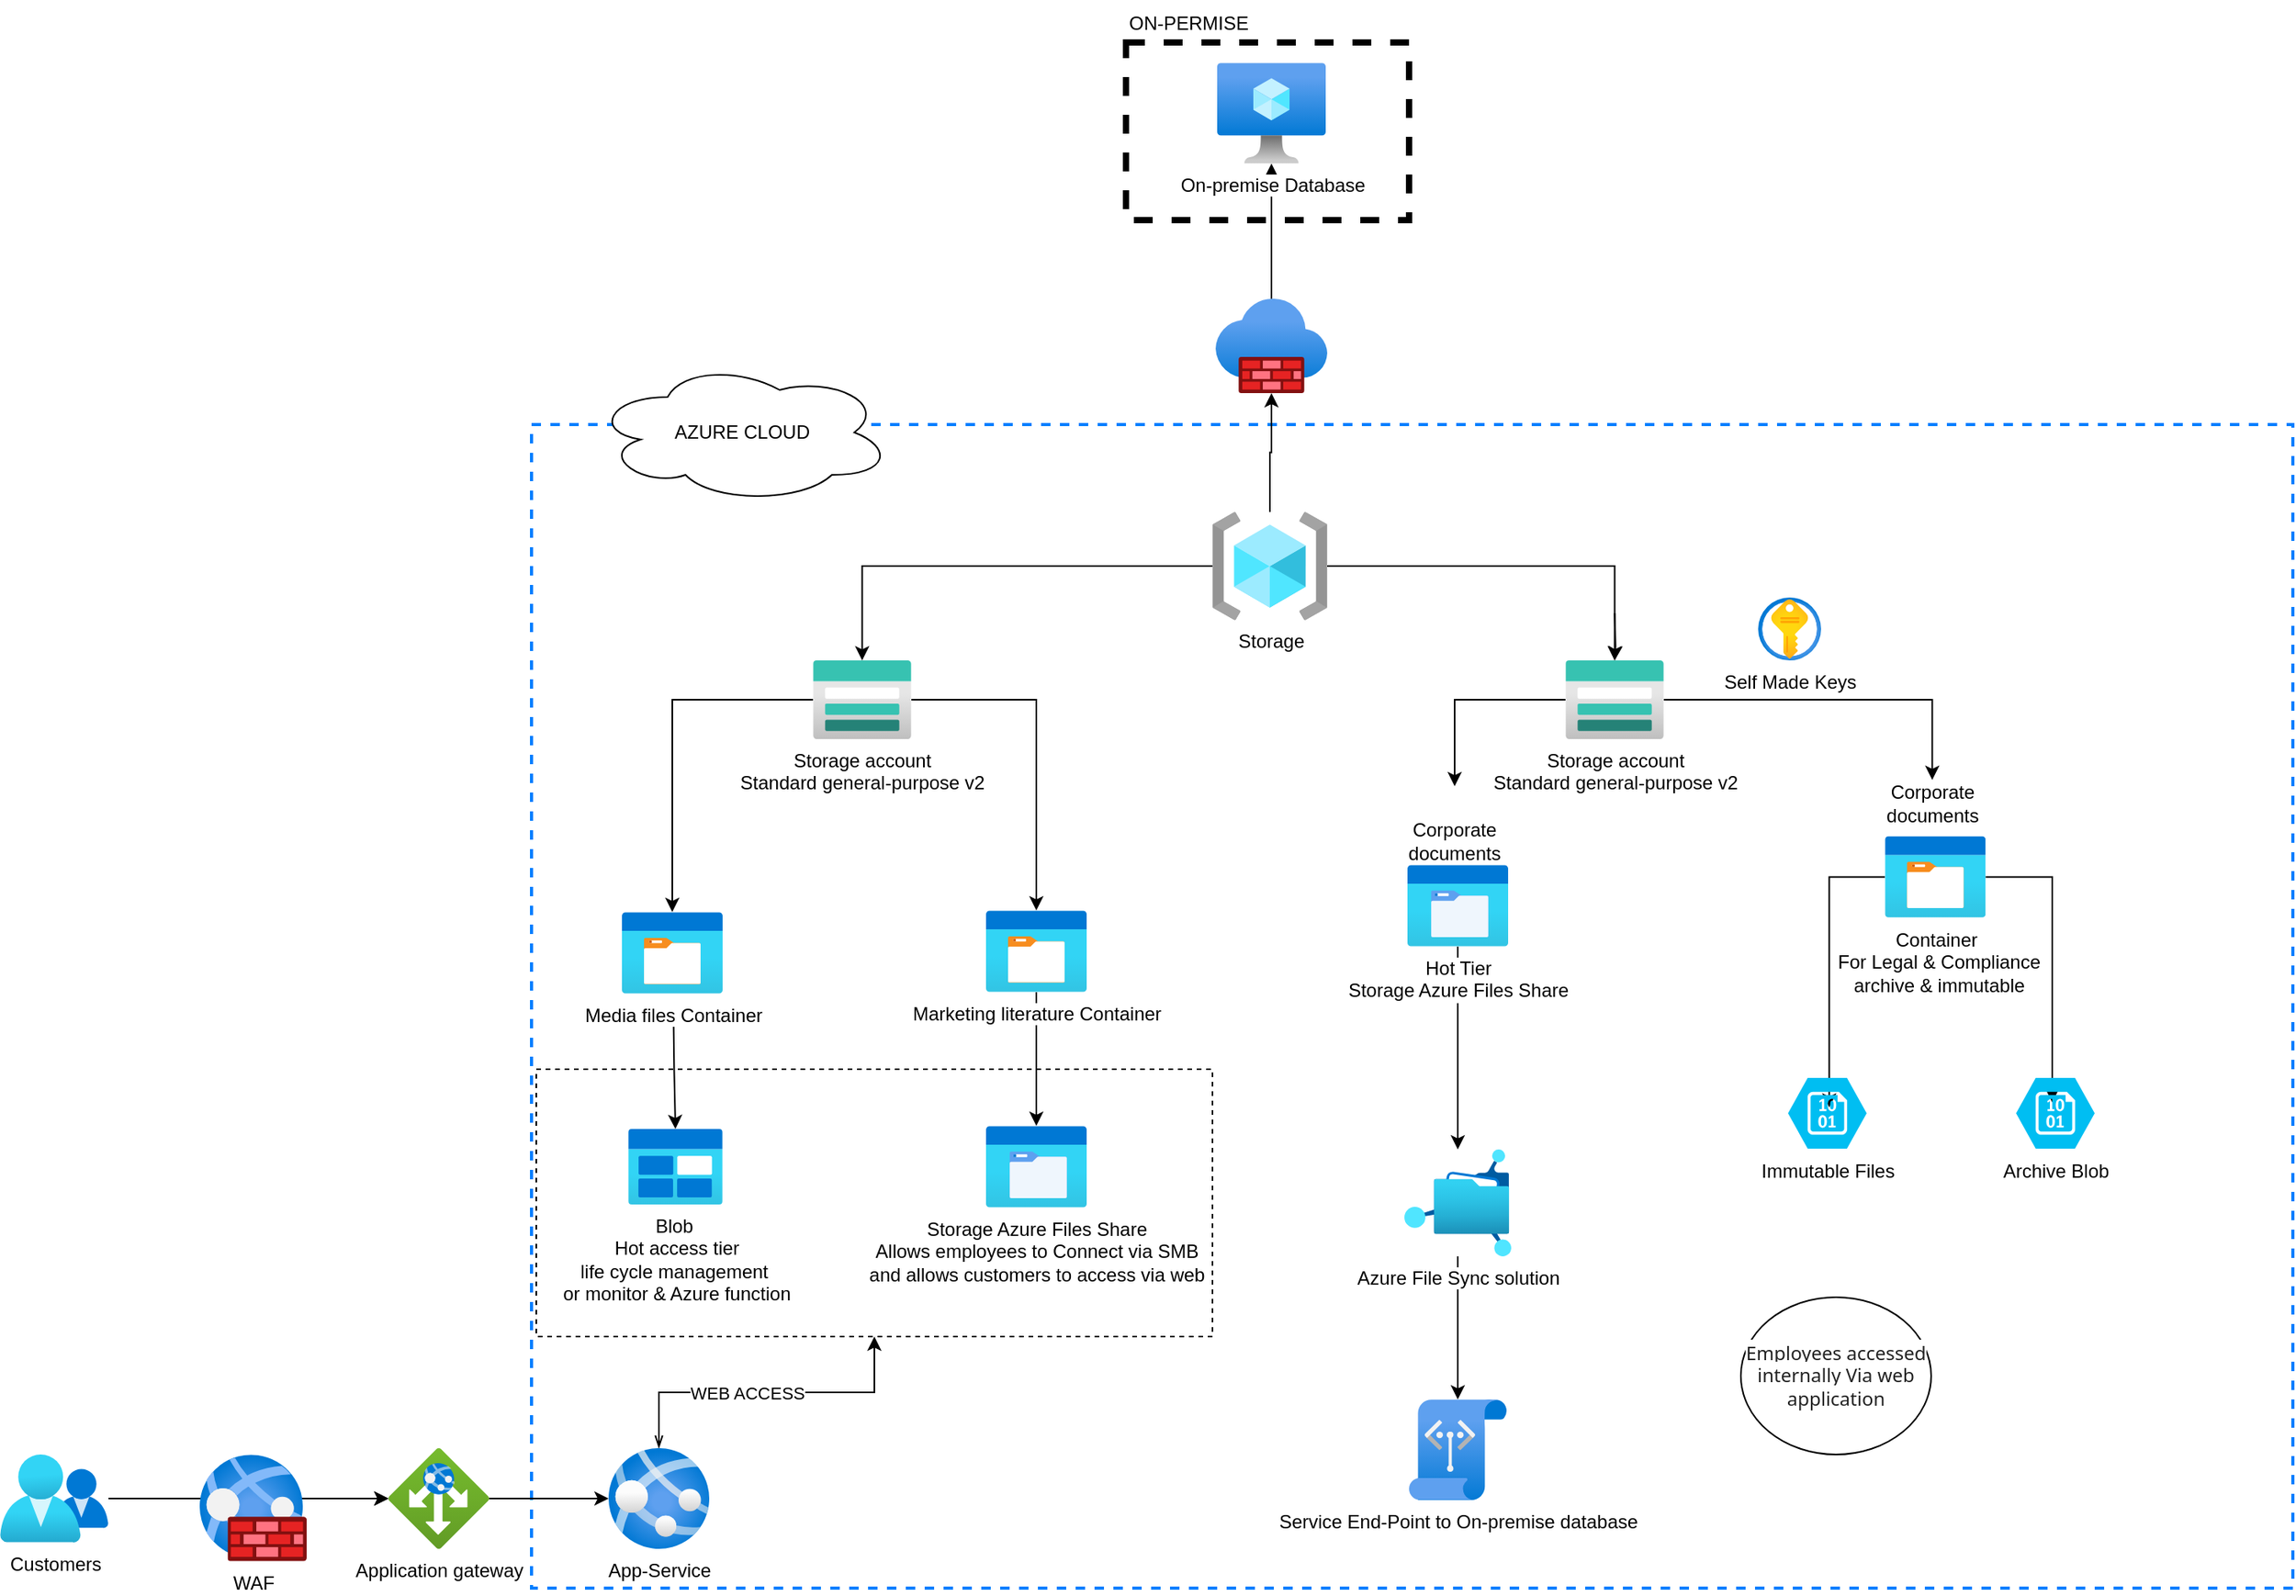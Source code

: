 <mxfile version="21.6.6" type="github">
  <diagram name="Page-1" id="Jbi7j0t8x7Vw2COSsVxz">
    <mxGraphModel dx="2927" dy="2399" grid="1" gridSize="10" guides="1" tooltips="1" connect="1" arrows="1" fold="1" page="1" pageScale="1" pageWidth="827" pageHeight="1169" math="0" shadow="0">
      <root>
        <mxCell id="0" />
        <mxCell id="1" parent="0" />
        <mxCell id="f-hZ5KkokM4YNig4iFGL-148" value="" style="rounded=0;whiteSpace=wrap;html=1;fillColor=none;dashed=1;strokeWidth=2;strokeColor=#007FFF;" vertex="1" parent="1">
          <mxGeometry x="-49" y="-50" width="1120" height="740" as="geometry" />
        </mxCell>
        <mxCell id="f-hZ5KkokM4YNig4iFGL-27" value="" style="whiteSpace=wrap;html=1;fillColor=none;dashed=1;" vertex="1" parent="1">
          <mxGeometry x="-46" y="360" width="430" height="170" as="geometry" />
        </mxCell>
        <mxCell id="f-hZ5KkokM4YNig4iFGL-169" style="edgeStyle=orthogonalEdgeStyle;rounded=0;orthogonalLoop=1;jettySize=auto;html=1;" edge="1" parent="1" source="f-hZ5KkokM4YNig4iFGL-6" target="f-hZ5KkokM4YNig4iFGL-168">
          <mxGeometry relative="1" as="geometry" />
        </mxCell>
        <mxCell id="f-hZ5KkokM4YNig4iFGL-6" value="Azure File Sync solution&lt;br&gt;" style="image;aspect=fixed;html=1;points=[];align=center;fontSize=12;image=img/lib/azure2/storage/Azure_Fileshare.svg;" vertex="1" parent="1">
          <mxGeometry x="506" y="411" width="68" height="68" as="geometry" />
        </mxCell>
        <mxCell id="f-hZ5KkokM4YNig4iFGL-7" style="edgeStyle=orthogonalEdgeStyle;rounded=0;orthogonalLoop=1;jettySize=auto;html=1;" edge="1" parent="1" source="f-hZ5KkokM4YNig4iFGL-8" target="f-hZ5KkokM4YNig4iFGL-29">
          <mxGeometry relative="1" as="geometry" />
        </mxCell>
        <mxCell id="f-hZ5KkokM4YNig4iFGL-48" value="" style="edgeStyle=orthogonalEdgeStyle;rounded=0;orthogonalLoop=1;jettySize=auto;html=1;" edge="1" parent="1" source="f-hZ5KkokM4YNig4iFGL-8" target="f-hZ5KkokM4YNig4iFGL-29">
          <mxGeometry relative="1" as="geometry" />
        </mxCell>
        <mxCell id="f-hZ5KkokM4YNig4iFGL-8" value="Customers" style="image;aspect=fixed;html=1;points=[];align=center;fontSize=12;image=img/lib/azure2/management_governance/My_Customers.svg;" vertex="1" parent="1">
          <mxGeometry x="-387" y="605" width="69" height="56.0" as="geometry" />
        </mxCell>
        <mxCell id="f-hZ5KkokM4YNig4iFGL-141" style="edgeStyle=orthogonalEdgeStyle;rounded=0;orthogonalLoop=1;jettySize=auto;html=1;" edge="1" parent="1" source="f-hZ5KkokM4YNig4iFGL-11" target="f-hZ5KkokM4YNig4iFGL-6">
          <mxGeometry relative="1" as="geometry" />
        </mxCell>
        <mxCell id="f-hZ5KkokM4YNig4iFGL-11" value="Hot Tier&lt;br&gt;Storage Azure Files Share" style="image;aspect=fixed;html=1;points=[];align=center;fontSize=12;image=img/lib/azure2/general/Storage_Azure_Files.svg;" vertex="1" parent="1">
          <mxGeometry x="508" y="230" width="64" height="52" as="geometry" />
        </mxCell>
        <mxCell id="f-hZ5KkokM4YNig4iFGL-87" style="edgeStyle=orthogonalEdgeStyle;rounded=0;orthogonalLoop=1;jettySize=auto;html=1;" edge="1" parent="1" source="f-hZ5KkokM4YNig4iFGL-14" target="f-hZ5KkokM4YNig4iFGL-86">
          <mxGeometry relative="1" as="geometry" />
        </mxCell>
        <mxCell id="f-hZ5KkokM4YNig4iFGL-88" style="edgeStyle=orthogonalEdgeStyle;rounded=0;orthogonalLoop=1;jettySize=auto;html=1;" edge="1" parent="1" source="f-hZ5KkokM4YNig4iFGL-14" target="f-hZ5KkokM4YNig4iFGL-85">
          <mxGeometry relative="1" as="geometry" />
        </mxCell>
        <mxCell id="f-hZ5KkokM4YNig4iFGL-14" value="Storage account&lt;br&gt;Standard general-purpose v2" style="image;aspect=fixed;html=1;points=[];align=center;fontSize=12;image=img/lib/azure2/storage/Storage_Accounts.svg;" vertex="1" parent="1">
          <mxGeometry x="130" y="100" width="62.5" height="50" as="geometry" />
        </mxCell>
        <mxCell id="f-hZ5KkokM4YNig4iFGL-17" value="Blob&amp;nbsp;&lt;br&gt;Hot access tier&lt;br&gt;life cycle management&amp;nbsp;&lt;br&gt;or monitor &amp;amp; Azure function" style="image;aspect=fixed;html=1;points=[];align=center;fontSize=12;image=img/lib/azure2/general/Blob_Block.svg;" vertex="1" parent="1">
          <mxGeometry x="12.5" y="398" width="60" height="48" as="geometry" />
        </mxCell>
        <mxCell id="f-hZ5KkokM4YNig4iFGL-52" style="edgeStyle=orthogonalEdgeStyle;rounded=0;orthogonalLoop=1;jettySize=auto;html=1;" edge="1" parent="1" source="f-hZ5KkokM4YNig4iFGL-24" target="f-hZ5KkokM4YNig4iFGL-14">
          <mxGeometry relative="1" as="geometry" />
        </mxCell>
        <mxCell id="f-hZ5KkokM4YNig4iFGL-138" style="edgeStyle=orthogonalEdgeStyle;rounded=0;orthogonalLoop=1;jettySize=auto;html=1;" edge="1" parent="1" target="f-hZ5KkokM4YNig4iFGL-137">
          <mxGeometry relative="1" as="geometry">
            <mxPoint x="639.765" y="70" as="sourcePoint" />
          </mxGeometry>
        </mxCell>
        <mxCell id="f-hZ5KkokM4YNig4iFGL-164" style="edgeStyle=orthogonalEdgeStyle;rounded=0;orthogonalLoop=1;jettySize=auto;html=1;" edge="1" parent="1" source="f-hZ5KkokM4YNig4iFGL-24" target="f-hZ5KkokM4YNig4iFGL-137">
          <mxGeometry relative="1" as="geometry" />
        </mxCell>
        <mxCell id="f-hZ5KkokM4YNig4iFGL-165" style="edgeStyle=orthogonalEdgeStyle;rounded=0;orthogonalLoop=1;jettySize=auto;html=1;" edge="1" parent="1" source="f-hZ5KkokM4YNig4iFGL-166" target="f-hZ5KkokM4YNig4iFGL-35">
          <mxGeometry relative="1" as="geometry" />
        </mxCell>
        <mxCell id="f-hZ5KkokM4YNig4iFGL-24" value="Storage" style="image;aspect=fixed;html=1;points=[];align=center;fontSize=12;image=img/lib/azure2/general/Resource_Groups.svg;" vertex="1" parent="1">
          <mxGeometry x="384" y="5.64" width="73" height="68.71" as="geometry" />
        </mxCell>
        <mxCell id="f-hZ5KkokM4YNig4iFGL-25" style="edgeStyle=orthogonalEdgeStyle;rounded=0;orthogonalLoop=1;jettySize=auto;html=1;entryX=0.5;entryY=1;entryDx=0;entryDy=0;startArrow=openThin;startFill=0;" edge="1" parent="1" source="f-hZ5KkokM4YNig4iFGL-26" target="f-hZ5KkokM4YNig4iFGL-27">
          <mxGeometry relative="1" as="geometry" />
        </mxCell>
        <mxCell id="f-hZ5KkokM4YNig4iFGL-118" value="WEB ACCESS" style="edgeLabel;html=1;align=center;verticalAlign=middle;resizable=0;points=[];" vertex="1" connectable="0" parent="f-hZ5KkokM4YNig4iFGL-25">
          <mxGeometry x="-0.12" relative="1" as="geometry">
            <mxPoint as="offset" />
          </mxGeometry>
        </mxCell>
        <mxCell id="f-hZ5KkokM4YNig4iFGL-26" value="App-Service" style="image;aspect=fixed;html=1;points=[];align=center;fontSize=12;image=img/lib/azure2/app_services/App_Services.svg;" vertex="1" parent="1">
          <mxGeometry y="601" width="64" height="64" as="geometry" />
        </mxCell>
        <mxCell id="f-hZ5KkokM4YNig4iFGL-28" style="edgeStyle=orthogonalEdgeStyle;rounded=0;orthogonalLoop=1;jettySize=auto;html=1;" edge="1" parent="1" source="f-hZ5KkokM4YNig4iFGL-29" target="f-hZ5KkokM4YNig4iFGL-26">
          <mxGeometry relative="1" as="geometry" />
        </mxCell>
        <mxCell id="f-hZ5KkokM4YNig4iFGL-29" value="Application gateway" style="image;aspect=fixed;html=1;points=[];align=center;fontSize=12;image=img/lib/azure2/networking/Application_Gateways.svg;" vertex="1" parent="1">
          <mxGeometry x="-140" y="601" width="64" height="64" as="geometry" />
        </mxCell>
        <mxCell id="f-hZ5KkokM4YNig4iFGL-32" value="" style="whiteSpace=wrap;html=1;fillColor=none;dashed=1;strokeWidth=4;" vertex="1" parent="1">
          <mxGeometry x="329" y="-293" width="180" height="113" as="geometry" />
        </mxCell>
        <mxCell id="f-hZ5KkokM4YNig4iFGL-34" value="ON-PERMISE" style="text;strokeColor=none;align=center;fillColor=none;html=1;verticalAlign=middle;whiteSpace=wrap;rounded=0;" vertex="1" parent="1">
          <mxGeometry x="319" y="-320" width="100" height="30" as="geometry" />
        </mxCell>
        <mxCell id="f-hZ5KkokM4YNig4iFGL-35" value="On-premise Database" style="image;aspect=fixed;html=1;points=[];align=center;fontSize=12;image=img/lib/azure2/compute/Virtual_Machine.svg;" vertex="1" parent="1">
          <mxGeometry x="387" y="-280" width="69" height="64" as="geometry" />
        </mxCell>
        <mxCell id="f-hZ5KkokM4YNig4iFGL-81" value="" style="edgeStyle=orthogonalEdgeStyle;rounded=0;orthogonalLoop=1;jettySize=auto;html=1;" edge="1" parent="1" target="f-hZ5KkokM4YNig4iFGL-17">
          <mxGeometry relative="1" as="geometry">
            <mxPoint x="41.222" y="322" as="sourcePoint" />
          </mxGeometry>
        </mxCell>
        <mxCell id="f-hZ5KkokM4YNig4iFGL-85" value="Media files Container" style="image;aspect=fixed;html=1;points=[];align=center;fontSize=12;image=img/lib/azure2/general/Storage_Container.svg;" vertex="1" parent="1">
          <mxGeometry x="8.5" y="260" width="64" height="52" as="geometry" />
        </mxCell>
        <mxCell id="f-hZ5KkokM4YNig4iFGL-95" style="edgeStyle=orthogonalEdgeStyle;rounded=0;orthogonalLoop=1;jettySize=auto;html=1;" edge="1" parent="1" source="f-hZ5KkokM4YNig4iFGL-86" target="f-hZ5KkokM4YNig4iFGL-94">
          <mxGeometry relative="1" as="geometry" />
        </mxCell>
        <mxCell id="f-hZ5KkokM4YNig4iFGL-86" value="Marketing literature&amp;nbsp;Container" style="image;aspect=fixed;html=1;points=[];align=center;fontSize=12;image=img/lib/azure2/general/Storage_Container.svg;" vertex="1" parent="1">
          <mxGeometry x="240" y="259" width="64" height="52" as="geometry" />
        </mxCell>
        <mxCell id="f-hZ5KkokM4YNig4iFGL-94" value="Storage Azure Files Share&lt;br&gt;Allows employees to Connect via SMB&lt;br&gt;and allows customers to access via web" style="image;aspect=fixed;html=1;points=[];align=center;fontSize=12;image=img/lib/azure2/general/Storage_Azure_Files.svg;" vertex="1" parent="1">
          <mxGeometry x="240" y="396" width="64" height="52" as="geometry" />
        </mxCell>
        <mxCell id="f-hZ5KkokM4YNig4iFGL-102" value="Corporate documents" style="text;strokeColor=none;align=center;fillColor=none;html=1;verticalAlign=middle;whiteSpace=wrap;rounded=0;" vertex="1" parent="1">
          <mxGeometry x="811.65" y="176" width="60" height="30" as="geometry" />
        </mxCell>
        <mxCell id="f-hZ5KkokM4YNig4iFGL-123" style="edgeStyle=orthogonalEdgeStyle;rounded=0;orthogonalLoop=1;jettySize=auto;html=1;entryX=0.46;entryY=0.348;entryDx=0;entryDy=0;entryPerimeter=0;" edge="1" parent="1" source="f-hZ5KkokM4YNig4iFGL-104" target="f-hZ5KkokM4YNig4iFGL-121">
          <mxGeometry relative="1" as="geometry" />
        </mxCell>
        <mxCell id="f-hZ5KkokM4YNig4iFGL-145" style="edgeStyle=orthogonalEdgeStyle;rounded=0;orthogonalLoop=1;jettySize=auto;html=1;entryX=0.524;entryY=0.418;entryDx=0;entryDy=0;entryPerimeter=0;" edge="1" parent="1" source="f-hZ5KkokM4YNig4iFGL-104" target="f-hZ5KkokM4YNig4iFGL-127">
          <mxGeometry relative="1" as="geometry" />
        </mxCell>
        <mxCell id="f-hZ5KkokM4YNig4iFGL-104" value="Container&lt;br&gt;&amp;nbsp;For Legal &amp;amp; Compliance&lt;br&gt;&amp;nbsp;archive &amp;amp; immutable " style="image;aspect=fixed;html=1;points=[];align=center;fontSize=12;image=img/lib/azure2/general/Storage_Container.svg;" vertex="1" parent="1">
          <mxGeometry x="811.65" y="211.65" width="64" height="52" as="geometry" />
        </mxCell>
        <mxCell id="f-hZ5KkokM4YNig4iFGL-119" value="&lt;span style=&quot;color: rgb(34, 34, 34); font-family: segoe-ui_normal, &amp;quot;Segoe UI&amp;quot;, Segoe, &amp;quot;Segoe WP&amp;quot;, &amp;quot;Helvetica Neue&amp;quot;, Helvetica, sans-serif; font-style: normal; font-variant-ligatures: normal; font-variant-caps: normal; font-weight: 400; letter-spacing: normal; orphans: 2; text-align: left; text-indent: 0px; text-transform: none; widows: 2; word-spacing: 0px; -webkit-text-stroke-width: 0px; background-color: rgb(255, 255, 255); text-decoration-thickness: initial; text-decoration-style: initial; text-decoration-color: initial; float: none; display: inline !important;&quot;&gt;&lt;font style=&quot;font-size: 12px;&quot;&gt;Employees accessed internally Via web application&lt;/font&gt;&lt;/span&gt;" style="ellipse;whiteSpace=wrap;html=1;" vertex="1" parent="1">
          <mxGeometry x="720" y="505" width="121" height="100" as="geometry" />
        </mxCell>
        <mxCell id="f-hZ5KkokM4YNig4iFGL-121" value="Archive Blob&lt;br&gt;" style="verticalLabelPosition=bottom;html=1;verticalAlign=top;align=center;strokeColor=none;fillColor=#00BEF2;shape=mxgraph.azure.storage_blob;" vertex="1" parent="1">
          <mxGeometry x="895" y="365.5" width="50" height="45" as="geometry" />
        </mxCell>
        <mxCell id="f-hZ5KkokM4YNig4iFGL-127" value="Immutable Files" style="verticalLabelPosition=bottom;html=1;verticalAlign=top;align=center;strokeColor=none;fillColor=#00BEF2;shape=mxgraph.azure.storage_blob;" vertex="1" parent="1">
          <mxGeometry x="750" y="365.5" width="50" height="45" as="geometry" />
        </mxCell>
        <mxCell id="f-hZ5KkokM4YNig4iFGL-133" value="Corporate documents" style="text;strokeColor=none;align=center;fillColor=none;html=1;verticalAlign=middle;whiteSpace=wrap;rounded=0;" vertex="1" parent="1">
          <mxGeometry x="508" y="180" width="60" height="70" as="geometry" />
        </mxCell>
        <mxCell id="f-hZ5KkokM4YNig4iFGL-139" style="edgeStyle=orthogonalEdgeStyle;rounded=0;orthogonalLoop=1;jettySize=auto;html=1;" edge="1" parent="1" source="f-hZ5KkokM4YNig4iFGL-137" target="f-hZ5KkokM4YNig4iFGL-133">
          <mxGeometry relative="1" as="geometry" />
        </mxCell>
        <mxCell id="f-hZ5KkokM4YNig4iFGL-140" style="edgeStyle=orthogonalEdgeStyle;rounded=0;orthogonalLoop=1;jettySize=auto;html=1;" edge="1" parent="1" source="f-hZ5KkokM4YNig4iFGL-137" target="f-hZ5KkokM4YNig4iFGL-102">
          <mxGeometry relative="1" as="geometry" />
        </mxCell>
        <mxCell id="f-hZ5KkokM4YNig4iFGL-137" value="Storage account&lt;br&gt;Standard general-purpose v2" style="image;aspect=fixed;html=1;points=[];align=center;fontSize=12;image=img/lib/azure2/storage/Storage_Accounts.svg;" vertex="1" parent="1">
          <mxGeometry x="608.5" y="100" width="62.5" height="50" as="geometry" />
        </mxCell>
        <mxCell id="f-hZ5KkokM4YNig4iFGL-31" value="AZURE CLOUD" style="ellipse;shape=cloud;whiteSpace=wrap;html=1;" vertex="1" parent="1">
          <mxGeometry x="-10" y="-90" width="190" height="90" as="geometry" />
        </mxCell>
        <mxCell id="f-hZ5KkokM4YNig4iFGL-152" value="Self Made Keys&lt;br&gt;" style="image;aspect=fixed;html=1;points=[];align=center;fontSize=12;image=img/lib/azure2/security/Key_Vaults.svg;" vertex="1" parent="1">
          <mxGeometry x="731" y="60" width="40" height="40" as="geometry" />
        </mxCell>
        <mxCell id="f-hZ5KkokM4YNig4iFGL-153" value="WAF" style="image;aspect=fixed;html=1;points=[];align=center;fontSize=12;image=img/lib/azure2/networking/Web_Application_Firewall_Policies_WAF.svg;" vertex="1" parent="1">
          <mxGeometry x="-260" y="605" width="68" height="68" as="geometry" />
        </mxCell>
        <mxCell id="f-hZ5KkokM4YNig4iFGL-167" value="" style="edgeStyle=orthogonalEdgeStyle;rounded=0;orthogonalLoop=1;jettySize=auto;html=1;" edge="1" parent="1" source="f-hZ5KkokM4YNig4iFGL-24" target="f-hZ5KkokM4YNig4iFGL-166">
          <mxGeometry relative="1" as="geometry">
            <mxPoint x="420" y="6" as="sourcePoint" />
            <mxPoint x="422" y="-216" as="targetPoint" />
          </mxGeometry>
        </mxCell>
        <mxCell id="f-hZ5KkokM4YNig4iFGL-166" value="" style="image;aspect=fixed;html=1;points=[];align=center;fontSize=12;image=img/lib/azure2/networking/Firewalls.svg;" vertex="1" parent="1">
          <mxGeometry x="386" y="-130" width="71" height="60" as="geometry" />
        </mxCell>
        <mxCell id="f-hZ5KkokM4YNig4iFGL-168" value="Service End-Point to On-premise database" style="image;aspect=fixed;html=1;points=[];align=center;fontSize=12;image=img/lib/azure2/networking/Service_Endpoint_Policies.svg;" vertex="1" parent="1">
          <mxGeometry x="509" y="570" width="62" height="64" as="geometry" />
        </mxCell>
      </root>
    </mxGraphModel>
  </diagram>
</mxfile>
